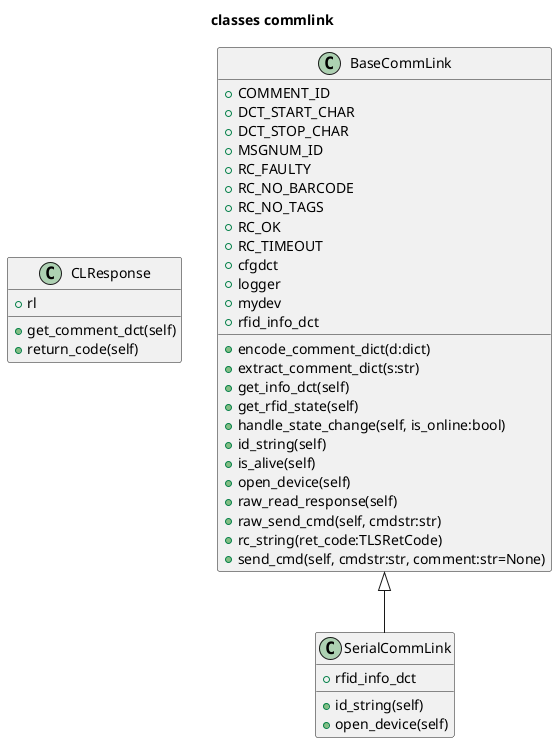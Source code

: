@startuml
title classes commlink
class CLResponse {
    +rl
    +get_comment_dct(self)
    +return_code(self)
}
class BaseCommLink {
    +COMMENT_ID
    +DCT_START_CHAR
    +DCT_STOP_CHAR
    +MSGNUM_ID
    +RC_FAULTY
    +RC_NO_BARCODE
    +RC_NO_TAGS
    +RC_OK
    +RC_TIMEOUT
    +cfgdct
    +logger
    +mydev
    +rfid_info_dct
    +encode_comment_dict(d:dict)
    +extract_comment_dict(s:str)
    +get_info_dct(self)
    +get_rfid_state(self)
    +handle_state_change(self, is_online:bool)
    +id_string(self)
    +is_alive(self)
    +open_device(self)
    +raw_read_response(self)
    +raw_send_cmd(self, cmdstr:str)
    +rc_string(ret_code:TLSRetCode)
    +send_cmd(self, cmdstr:str, comment:str=None)
}
class SerialCommLink {
    +rfid_info_dct
    +id_string(self)
    +open_device(self)
}

BaseCommLink <|-- SerialCommLink

@enduml
